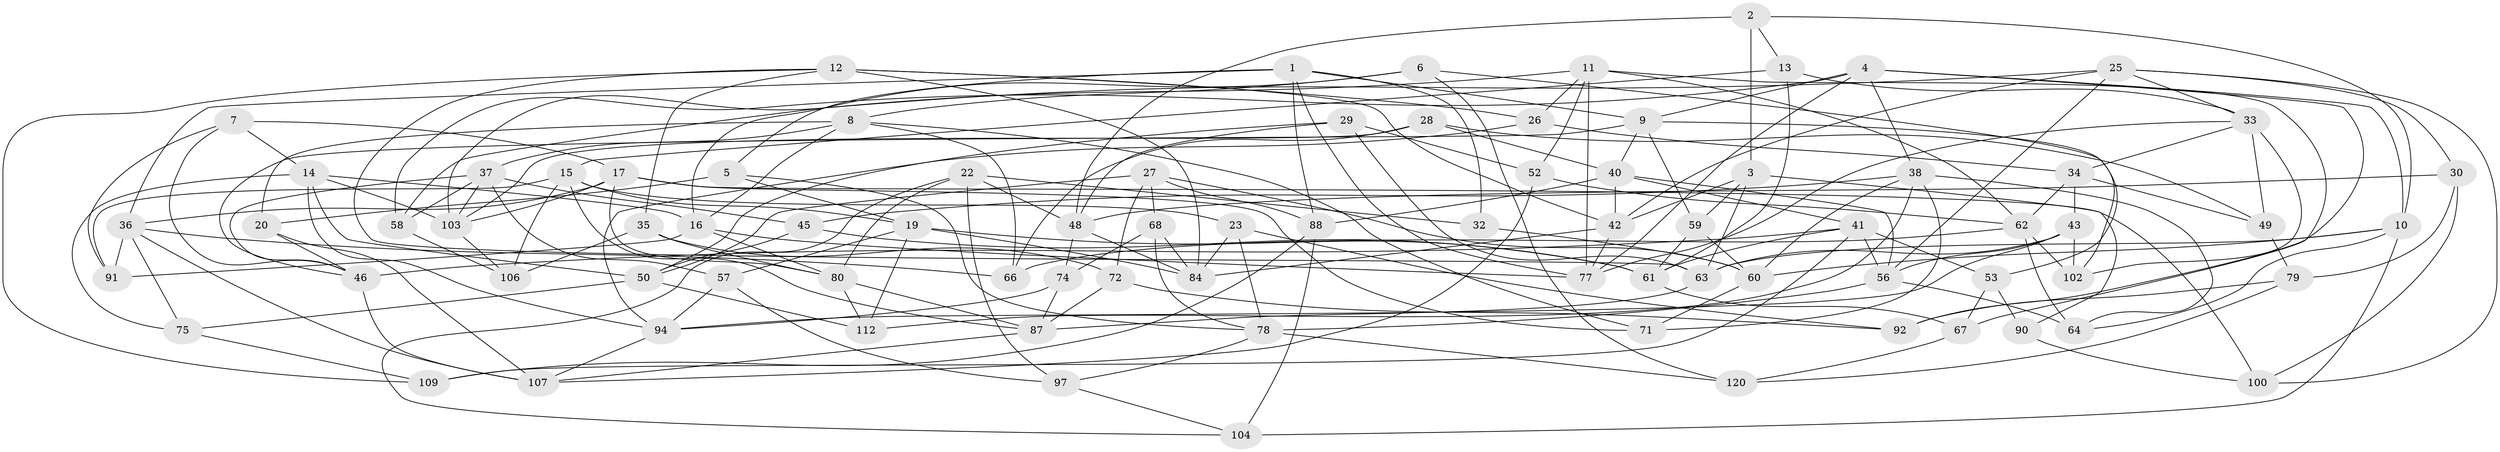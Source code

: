 // Generated by graph-tools (version 1.1) at 2025/52/02/27/25 19:52:28]
// undirected, 82 vertices, 202 edges
graph export_dot {
graph [start="1"]
  node [color=gray90,style=filled];
  1 [super="+105"];
  2;
  3 [super="+18"];
  4 [super="+51"];
  5;
  6;
  7;
  8 [super="+65"];
  9 [super="+81"];
  10 [super="+21"];
  11 [super="+89"];
  12 [super="+31"];
  13;
  14 [super="+47"];
  15 [super="+44"];
  16 [super="+55"];
  17 [super="+108"];
  19 [super="+39"];
  20;
  22 [super="+24"];
  23;
  25 [super="+113"];
  26;
  27 [super="+83"];
  28;
  29;
  30;
  32;
  33 [super="+99"];
  34 [super="+86"];
  35;
  36 [super="+82"];
  37 [super="+70"];
  38 [super="+96"];
  40 [super="+101"];
  41 [super="+76"];
  42 [super="+123"];
  43 [super="+54"];
  45;
  46 [super="+95"];
  48 [super="+118"];
  49;
  50 [super="+85"];
  52;
  53;
  56 [super="+116"];
  57;
  58;
  59;
  60 [super="+119"];
  61 [super="+69"];
  62 [super="+121"];
  63 [super="+73"];
  64;
  66;
  67;
  68;
  71;
  72;
  74;
  75;
  77 [super="+117"];
  78 [super="+93"];
  79;
  80 [super="+110"];
  84 [super="+114"];
  87 [super="+124"];
  88 [super="+98"];
  90;
  91;
  92;
  94 [super="+115"];
  97;
  100;
  102;
  103 [super="+122"];
  104;
  106;
  107 [super="+111"];
  109;
  112;
  120;
  1 -- 36;
  1 -- 88;
  1 -- 9;
  1 -- 32;
  1 -- 77;
  1 -- 5;
  2 -- 10;
  2 -- 3;
  2 -- 13;
  2 -- 48;
  3 -- 90 [weight=2];
  3 -- 59;
  3 -- 42;
  3 -- 63;
  4 -- 58;
  4 -- 38;
  4 -- 9;
  4 -- 77;
  4 -- 92;
  4 -- 10;
  5 -- 20;
  5 -- 78;
  5 -- 19;
  6 -- 8;
  6 -- 120;
  6 -- 53;
  6 -- 16;
  7 -- 91;
  7 -- 14;
  7 -- 17;
  7 -- 46;
  8 -- 16;
  8 -- 37;
  8 -- 66;
  8 -- 20;
  8 -- 71;
  9 -- 59;
  9 -- 102;
  9 -- 46;
  9 -- 40;
  10 -- 104;
  10 -- 64;
  10 -- 60;
  10 -- 63;
  11 -- 77;
  11 -- 26;
  11 -- 52;
  11 -- 67;
  11 -- 62;
  11 -- 103;
  12 -- 26;
  12 -- 63;
  12 -- 84;
  12 -- 42;
  12 -- 35;
  12 -- 109;
  13 -- 61;
  13 -- 33;
  13 -- 15;
  14 -- 16;
  14 -- 94;
  14 -- 50;
  14 -- 75;
  14 -- 103;
  15 -- 23;
  15 -- 106;
  15 -- 87;
  15 -- 91;
  15 -- 19;
  16 -- 80;
  16 -- 91;
  16 -- 77;
  17 -- 71;
  17 -- 100;
  17 -- 103;
  17 -- 36;
  17 -- 80;
  19 -- 84;
  19 -- 61;
  19 -- 112;
  19 -- 57;
  20 -- 46;
  20 -- 107;
  22 -- 48;
  22 -- 32 [weight=2];
  22 -- 104;
  22 -- 97;
  22 -- 80;
  23 -- 92;
  23 -- 84;
  23 -- 78;
  25 -- 100;
  25 -- 58;
  25 -- 30;
  25 -- 56;
  25 -- 42;
  25 -- 33;
  26 -- 94;
  26 -- 34;
  27 -- 68;
  27 -- 72;
  27 -- 88 [weight=2];
  27 -- 50;
  27 -- 60;
  28 -- 66;
  28 -- 49;
  28 -- 40;
  28 -- 103;
  29 -- 50;
  29 -- 52;
  29 -- 63;
  29 -- 48;
  30 -- 48;
  30 -- 79;
  30 -- 100;
  32 -- 60;
  33 -- 49;
  33 -- 34;
  33 -- 102;
  33 -- 77;
  34 -- 43 [weight=2];
  34 -- 49;
  34 -- 62;
  35 -- 72;
  35 -- 106;
  35 -- 80;
  36 -- 66;
  36 -- 107;
  36 -- 91;
  36 -- 75;
  37 -- 57;
  37 -- 58;
  37 -- 45;
  37 -- 46;
  37 -- 103;
  38 -- 112;
  38 -- 64;
  38 -- 60;
  38 -- 45;
  38 -- 71;
  40 -- 56;
  40 -- 41;
  40 -- 88;
  40 -- 42;
  41 -- 46;
  41 -- 53;
  41 -- 56;
  41 -- 109;
  41 -- 61;
  42 -- 84;
  42 -- 77;
  43 -- 56;
  43 -- 102;
  43 -- 94;
  43 -- 63;
  45 -- 50;
  45 -- 61;
  46 -- 107;
  48 -- 84;
  48 -- 74;
  49 -- 79;
  50 -- 112;
  50 -- 75;
  52 -- 107;
  52 -- 62;
  53 -- 67;
  53 -- 90;
  56 -- 78;
  56 -- 64;
  57 -- 97;
  57 -- 94;
  58 -- 106;
  59 -- 61;
  59 -- 60;
  60 -- 71;
  61 -- 67;
  62 -- 102;
  62 -- 66;
  62 -- 64;
  63 -- 87;
  67 -- 120;
  68 -- 74;
  68 -- 84;
  68 -- 78;
  72 -- 92;
  72 -- 87;
  74 -- 87;
  74 -- 94;
  75 -- 109;
  78 -- 120;
  78 -- 97;
  79 -- 120;
  79 -- 92;
  80 -- 112;
  80 -- 87;
  87 -- 107;
  88 -- 109;
  88 -- 104;
  90 -- 100;
  94 -- 107;
  97 -- 104;
  103 -- 106;
}
